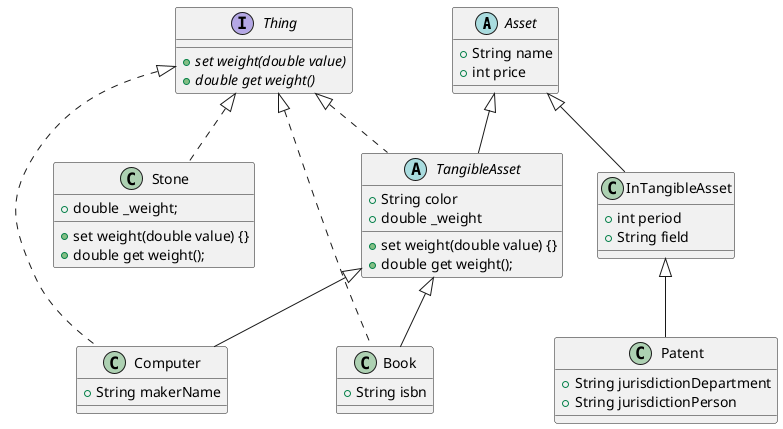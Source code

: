 @startuml Asset 
scale 1
abstract class Asset {
  +String name
  +int price  
}
abstract class TangibleAsset extends Asset implements Thing{
  +String color
  +double _weight
  +set weight(double value) {}
  +double get weight();
}
class InTangibleAsset extends Asset {
  +int period
  +String field

}
class Patent extends InTangibleAsset {
  +String jurisdictionDepartment
  +String jurisdictionPerson

}
class Book extends TangibleAsset implements Thing {
  +String isbn

}
class Computer extends TangibleAsset implements Thing {
  +String makerName
  
}
class Stone implements Thing {  
  +double _weight;

  +set weight(double value) {}
  +double get weight();
}
interface Thing {
  +{abstract}set weight(double value) 
  +{abstract}double get weight()
}
@enduml